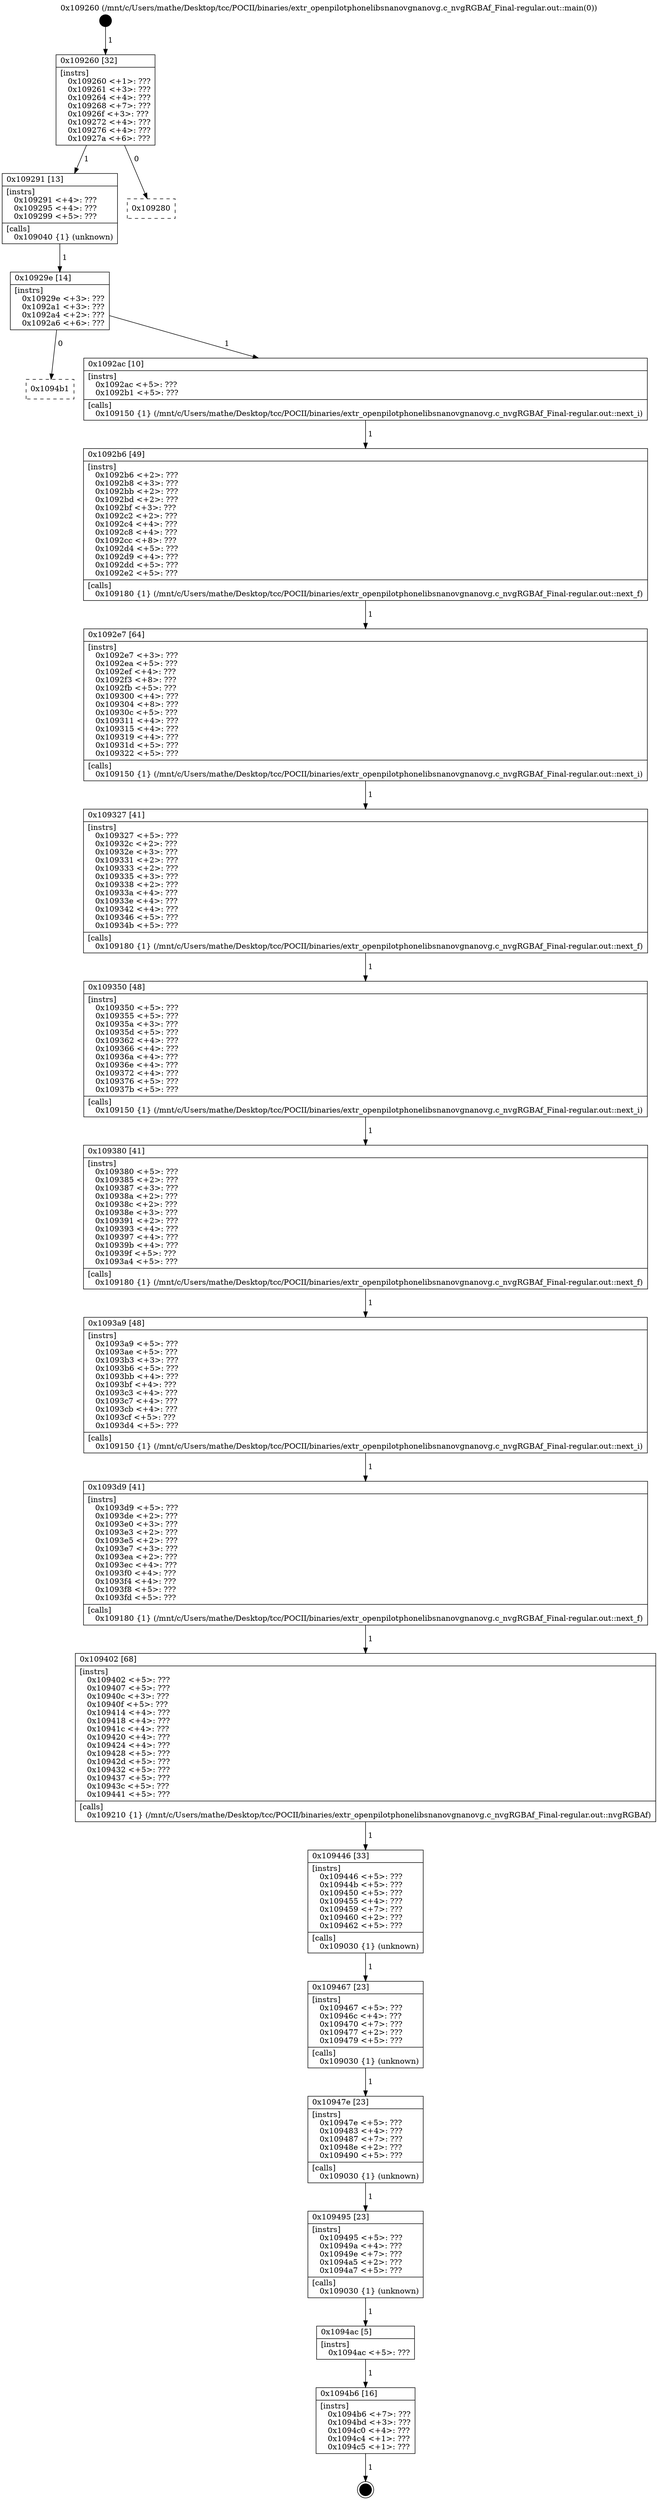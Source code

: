 digraph "0x109260" {
  label = "0x109260 (/mnt/c/Users/mathe/Desktop/tcc/POCII/binaries/extr_openpilotphonelibsnanovgnanovg.c_nvgRGBAf_Final-regular.out::main(0))"
  labelloc = "t"
  node[shape=record]

  Entry [label="",width=0.3,height=0.3,shape=circle,fillcolor=black,style=filled]
  "0x109260" [label="{
     0x109260 [32]\l
     | [instrs]\l
     &nbsp;&nbsp;0x109260 \<+1\>: ???\l
     &nbsp;&nbsp;0x109261 \<+3\>: ???\l
     &nbsp;&nbsp;0x109264 \<+4\>: ???\l
     &nbsp;&nbsp;0x109268 \<+7\>: ???\l
     &nbsp;&nbsp;0x10926f \<+3\>: ???\l
     &nbsp;&nbsp;0x109272 \<+4\>: ???\l
     &nbsp;&nbsp;0x109276 \<+4\>: ???\l
     &nbsp;&nbsp;0x10927a \<+6\>: ???\l
  }"]
  "0x109291" [label="{
     0x109291 [13]\l
     | [instrs]\l
     &nbsp;&nbsp;0x109291 \<+4\>: ???\l
     &nbsp;&nbsp;0x109295 \<+4\>: ???\l
     &nbsp;&nbsp;0x109299 \<+5\>: ???\l
     | [calls]\l
     &nbsp;&nbsp;0x109040 \{1\} (unknown)\l
  }"]
  "0x109280" [label="{
     0x109280\l
  }", style=dashed]
  "0x10929e" [label="{
     0x10929e [14]\l
     | [instrs]\l
     &nbsp;&nbsp;0x10929e \<+3\>: ???\l
     &nbsp;&nbsp;0x1092a1 \<+3\>: ???\l
     &nbsp;&nbsp;0x1092a4 \<+2\>: ???\l
     &nbsp;&nbsp;0x1092a6 \<+6\>: ???\l
  }"]
  "0x1094b1" [label="{
     0x1094b1\l
  }", style=dashed]
  "0x1092ac" [label="{
     0x1092ac [10]\l
     | [instrs]\l
     &nbsp;&nbsp;0x1092ac \<+5\>: ???\l
     &nbsp;&nbsp;0x1092b1 \<+5\>: ???\l
     | [calls]\l
     &nbsp;&nbsp;0x109150 \{1\} (/mnt/c/Users/mathe/Desktop/tcc/POCII/binaries/extr_openpilotphonelibsnanovgnanovg.c_nvgRGBAf_Final-regular.out::next_i)\l
  }"]
  Exit [label="",width=0.3,height=0.3,shape=circle,fillcolor=black,style=filled,peripheries=2]
  "0x1092b6" [label="{
     0x1092b6 [49]\l
     | [instrs]\l
     &nbsp;&nbsp;0x1092b6 \<+2\>: ???\l
     &nbsp;&nbsp;0x1092b8 \<+3\>: ???\l
     &nbsp;&nbsp;0x1092bb \<+2\>: ???\l
     &nbsp;&nbsp;0x1092bd \<+2\>: ???\l
     &nbsp;&nbsp;0x1092bf \<+3\>: ???\l
     &nbsp;&nbsp;0x1092c2 \<+2\>: ???\l
     &nbsp;&nbsp;0x1092c4 \<+4\>: ???\l
     &nbsp;&nbsp;0x1092c8 \<+4\>: ???\l
     &nbsp;&nbsp;0x1092cc \<+8\>: ???\l
     &nbsp;&nbsp;0x1092d4 \<+5\>: ???\l
     &nbsp;&nbsp;0x1092d9 \<+4\>: ???\l
     &nbsp;&nbsp;0x1092dd \<+5\>: ???\l
     &nbsp;&nbsp;0x1092e2 \<+5\>: ???\l
     | [calls]\l
     &nbsp;&nbsp;0x109180 \{1\} (/mnt/c/Users/mathe/Desktop/tcc/POCII/binaries/extr_openpilotphonelibsnanovgnanovg.c_nvgRGBAf_Final-regular.out::next_f)\l
  }"]
  "0x1092e7" [label="{
     0x1092e7 [64]\l
     | [instrs]\l
     &nbsp;&nbsp;0x1092e7 \<+3\>: ???\l
     &nbsp;&nbsp;0x1092ea \<+5\>: ???\l
     &nbsp;&nbsp;0x1092ef \<+4\>: ???\l
     &nbsp;&nbsp;0x1092f3 \<+8\>: ???\l
     &nbsp;&nbsp;0x1092fb \<+5\>: ???\l
     &nbsp;&nbsp;0x109300 \<+4\>: ???\l
     &nbsp;&nbsp;0x109304 \<+8\>: ???\l
     &nbsp;&nbsp;0x10930c \<+5\>: ???\l
     &nbsp;&nbsp;0x109311 \<+4\>: ???\l
     &nbsp;&nbsp;0x109315 \<+4\>: ???\l
     &nbsp;&nbsp;0x109319 \<+4\>: ???\l
     &nbsp;&nbsp;0x10931d \<+5\>: ???\l
     &nbsp;&nbsp;0x109322 \<+5\>: ???\l
     | [calls]\l
     &nbsp;&nbsp;0x109150 \{1\} (/mnt/c/Users/mathe/Desktop/tcc/POCII/binaries/extr_openpilotphonelibsnanovgnanovg.c_nvgRGBAf_Final-regular.out::next_i)\l
  }"]
  "0x109327" [label="{
     0x109327 [41]\l
     | [instrs]\l
     &nbsp;&nbsp;0x109327 \<+5\>: ???\l
     &nbsp;&nbsp;0x10932c \<+2\>: ???\l
     &nbsp;&nbsp;0x10932e \<+3\>: ???\l
     &nbsp;&nbsp;0x109331 \<+2\>: ???\l
     &nbsp;&nbsp;0x109333 \<+2\>: ???\l
     &nbsp;&nbsp;0x109335 \<+3\>: ???\l
     &nbsp;&nbsp;0x109338 \<+2\>: ???\l
     &nbsp;&nbsp;0x10933a \<+4\>: ???\l
     &nbsp;&nbsp;0x10933e \<+4\>: ???\l
     &nbsp;&nbsp;0x109342 \<+4\>: ???\l
     &nbsp;&nbsp;0x109346 \<+5\>: ???\l
     &nbsp;&nbsp;0x10934b \<+5\>: ???\l
     | [calls]\l
     &nbsp;&nbsp;0x109180 \{1\} (/mnt/c/Users/mathe/Desktop/tcc/POCII/binaries/extr_openpilotphonelibsnanovgnanovg.c_nvgRGBAf_Final-regular.out::next_f)\l
  }"]
  "0x109350" [label="{
     0x109350 [48]\l
     | [instrs]\l
     &nbsp;&nbsp;0x109350 \<+5\>: ???\l
     &nbsp;&nbsp;0x109355 \<+5\>: ???\l
     &nbsp;&nbsp;0x10935a \<+3\>: ???\l
     &nbsp;&nbsp;0x10935d \<+5\>: ???\l
     &nbsp;&nbsp;0x109362 \<+4\>: ???\l
     &nbsp;&nbsp;0x109366 \<+4\>: ???\l
     &nbsp;&nbsp;0x10936a \<+4\>: ???\l
     &nbsp;&nbsp;0x10936e \<+4\>: ???\l
     &nbsp;&nbsp;0x109372 \<+4\>: ???\l
     &nbsp;&nbsp;0x109376 \<+5\>: ???\l
     &nbsp;&nbsp;0x10937b \<+5\>: ???\l
     | [calls]\l
     &nbsp;&nbsp;0x109150 \{1\} (/mnt/c/Users/mathe/Desktop/tcc/POCII/binaries/extr_openpilotphonelibsnanovgnanovg.c_nvgRGBAf_Final-regular.out::next_i)\l
  }"]
  "0x109380" [label="{
     0x109380 [41]\l
     | [instrs]\l
     &nbsp;&nbsp;0x109380 \<+5\>: ???\l
     &nbsp;&nbsp;0x109385 \<+2\>: ???\l
     &nbsp;&nbsp;0x109387 \<+3\>: ???\l
     &nbsp;&nbsp;0x10938a \<+2\>: ???\l
     &nbsp;&nbsp;0x10938c \<+2\>: ???\l
     &nbsp;&nbsp;0x10938e \<+3\>: ???\l
     &nbsp;&nbsp;0x109391 \<+2\>: ???\l
     &nbsp;&nbsp;0x109393 \<+4\>: ???\l
     &nbsp;&nbsp;0x109397 \<+4\>: ???\l
     &nbsp;&nbsp;0x10939b \<+4\>: ???\l
     &nbsp;&nbsp;0x10939f \<+5\>: ???\l
     &nbsp;&nbsp;0x1093a4 \<+5\>: ???\l
     | [calls]\l
     &nbsp;&nbsp;0x109180 \{1\} (/mnt/c/Users/mathe/Desktop/tcc/POCII/binaries/extr_openpilotphonelibsnanovgnanovg.c_nvgRGBAf_Final-regular.out::next_f)\l
  }"]
  "0x1093a9" [label="{
     0x1093a9 [48]\l
     | [instrs]\l
     &nbsp;&nbsp;0x1093a9 \<+5\>: ???\l
     &nbsp;&nbsp;0x1093ae \<+5\>: ???\l
     &nbsp;&nbsp;0x1093b3 \<+3\>: ???\l
     &nbsp;&nbsp;0x1093b6 \<+5\>: ???\l
     &nbsp;&nbsp;0x1093bb \<+4\>: ???\l
     &nbsp;&nbsp;0x1093bf \<+4\>: ???\l
     &nbsp;&nbsp;0x1093c3 \<+4\>: ???\l
     &nbsp;&nbsp;0x1093c7 \<+4\>: ???\l
     &nbsp;&nbsp;0x1093cb \<+4\>: ???\l
     &nbsp;&nbsp;0x1093cf \<+5\>: ???\l
     &nbsp;&nbsp;0x1093d4 \<+5\>: ???\l
     | [calls]\l
     &nbsp;&nbsp;0x109150 \{1\} (/mnt/c/Users/mathe/Desktop/tcc/POCII/binaries/extr_openpilotphonelibsnanovgnanovg.c_nvgRGBAf_Final-regular.out::next_i)\l
  }"]
  "0x1093d9" [label="{
     0x1093d9 [41]\l
     | [instrs]\l
     &nbsp;&nbsp;0x1093d9 \<+5\>: ???\l
     &nbsp;&nbsp;0x1093de \<+2\>: ???\l
     &nbsp;&nbsp;0x1093e0 \<+3\>: ???\l
     &nbsp;&nbsp;0x1093e3 \<+2\>: ???\l
     &nbsp;&nbsp;0x1093e5 \<+2\>: ???\l
     &nbsp;&nbsp;0x1093e7 \<+3\>: ???\l
     &nbsp;&nbsp;0x1093ea \<+2\>: ???\l
     &nbsp;&nbsp;0x1093ec \<+4\>: ???\l
     &nbsp;&nbsp;0x1093f0 \<+4\>: ???\l
     &nbsp;&nbsp;0x1093f4 \<+4\>: ???\l
     &nbsp;&nbsp;0x1093f8 \<+5\>: ???\l
     &nbsp;&nbsp;0x1093fd \<+5\>: ???\l
     | [calls]\l
     &nbsp;&nbsp;0x109180 \{1\} (/mnt/c/Users/mathe/Desktop/tcc/POCII/binaries/extr_openpilotphonelibsnanovgnanovg.c_nvgRGBAf_Final-regular.out::next_f)\l
  }"]
  "0x109402" [label="{
     0x109402 [68]\l
     | [instrs]\l
     &nbsp;&nbsp;0x109402 \<+5\>: ???\l
     &nbsp;&nbsp;0x109407 \<+5\>: ???\l
     &nbsp;&nbsp;0x10940c \<+3\>: ???\l
     &nbsp;&nbsp;0x10940f \<+5\>: ???\l
     &nbsp;&nbsp;0x109414 \<+4\>: ???\l
     &nbsp;&nbsp;0x109418 \<+4\>: ???\l
     &nbsp;&nbsp;0x10941c \<+4\>: ???\l
     &nbsp;&nbsp;0x109420 \<+4\>: ???\l
     &nbsp;&nbsp;0x109424 \<+4\>: ???\l
     &nbsp;&nbsp;0x109428 \<+5\>: ???\l
     &nbsp;&nbsp;0x10942d \<+5\>: ???\l
     &nbsp;&nbsp;0x109432 \<+5\>: ???\l
     &nbsp;&nbsp;0x109437 \<+5\>: ???\l
     &nbsp;&nbsp;0x10943c \<+5\>: ???\l
     &nbsp;&nbsp;0x109441 \<+5\>: ???\l
     | [calls]\l
     &nbsp;&nbsp;0x109210 \{1\} (/mnt/c/Users/mathe/Desktop/tcc/POCII/binaries/extr_openpilotphonelibsnanovgnanovg.c_nvgRGBAf_Final-regular.out::nvgRGBAf)\l
  }"]
  "0x109446" [label="{
     0x109446 [33]\l
     | [instrs]\l
     &nbsp;&nbsp;0x109446 \<+5\>: ???\l
     &nbsp;&nbsp;0x10944b \<+5\>: ???\l
     &nbsp;&nbsp;0x109450 \<+5\>: ???\l
     &nbsp;&nbsp;0x109455 \<+4\>: ???\l
     &nbsp;&nbsp;0x109459 \<+7\>: ???\l
     &nbsp;&nbsp;0x109460 \<+2\>: ???\l
     &nbsp;&nbsp;0x109462 \<+5\>: ???\l
     | [calls]\l
     &nbsp;&nbsp;0x109030 \{1\} (unknown)\l
  }"]
  "0x109467" [label="{
     0x109467 [23]\l
     | [instrs]\l
     &nbsp;&nbsp;0x109467 \<+5\>: ???\l
     &nbsp;&nbsp;0x10946c \<+4\>: ???\l
     &nbsp;&nbsp;0x109470 \<+7\>: ???\l
     &nbsp;&nbsp;0x109477 \<+2\>: ???\l
     &nbsp;&nbsp;0x109479 \<+5\>: ???\l
     | [calls]\l
     &nbsp;&nbsp;0x109030 \{1\} (unknown)\l
  }"]
  "0x10947e" [label="{
     0x10947e [23]\l
     | [instrs]\l
     &nbsp;&nbsp;0x10947e \<+5\>: ???\l
     &nbsp;&nbsp;0x109483 \<+4\>: ???\l
     &nbsp;&nbsp;0x109487 \<+7\>: ???\l
     &nbsp;&nbsp;0x10948e \<+2\>: ???\l
     &nbsp;&nbsp;0x109490 \<+5\>: ???\l
     | [calls]\l
     &nbsp;&nbsp;0x109030 \{1\} (unknown)\l
  }"]
  "0x109495" [label="{
     0x109495 [23]\l
     | [instrs]\l
     &nbsp;&nbsp;0x109495 \<+5\>: ???\l
     &nbsp;&nbsp;0x10949a \<+4\>: ???\l
     &nbsp;&nbsp;0x10949e \<+7\>: ???\l
     &nbsp;&nbsp;0x1094a5 \<+2\>: ???\l
     &nbsp;&nbsp;0x1094a7 \<+5\>: ???\l
     | [calls]\l
     &nbsp;&nbsp;0x109030 \{1\} (unknown)\l
  }"]
  "0x1094ac" [label="{
     0x1094ac [5]\l
     | [instrs]\l
     &nbsp;&nbsp;0x1094ac \<+5\>: ???\l
  }"]
  "0x1094b6" [label="{
     0x1094b6 [16]\l
     | [instrs]\l
     &nbsp;&nbsp;0x1094b6 \<+7\>: ???\l
     &nbsp;&nbsp;0x1094bd \<+3\>: ???\l
     &nbsp;&nbsp;0x1094c0 \<+4\>: ???\l
     &nbsp;&nbsp;0x1094c4 \<+1\>: ???\l
     &nbsp;&nbsp;0x1094c5 \<+1\>: ???\l
  }"]
  Entry -> "0x109260" [label=" 1"]
  "0x109260" -> "0x109291" [label=" 1"]
  "0x109260" -> "0x109280" [label=" 0"]
  "0x109291" -> "0x10929e" [label=" 1"]
  "0x10929e" -> "0x1094b1" [label=" 0"]
  "0x10929e" -> "0x1092ac" [label=" 1"]
  "0x1094b6" -> Exit [label=" 1"]
  "0x1092ac" -> "0x1092b6" [label=" 1"]
  "0x1092b6" -> "0x1092e7" [label=" 1"]
  "0x1092e7" -> "0x109327" [label=" 1"]
  "0x109327" -> "0x109350" [label=" 1"]
  "0x109350" -> "0x109380" [label=" 1"]
  "0x109380" -> "0x1093a9" [label=" 1"]
  "0x1093a9" -> "0x1093d9" [label=" 1"]
  "0x1093d9" -> "0x109402" [label=" 1"]
  "0x109402" -> "0x109446" [label=" 1"]
  "0x109446" -> "0x109467" [label=" 1"]
  "0x109467" -> "0x10947e" [label=" 1"]
  "0x10947e" -> "0x109495" [label=" 1"]
  "0x109495" -> "0x1094ac" [label=" 1"]
  "0x1094ac" -> "0x1094b6" [label=" 1"]
}
